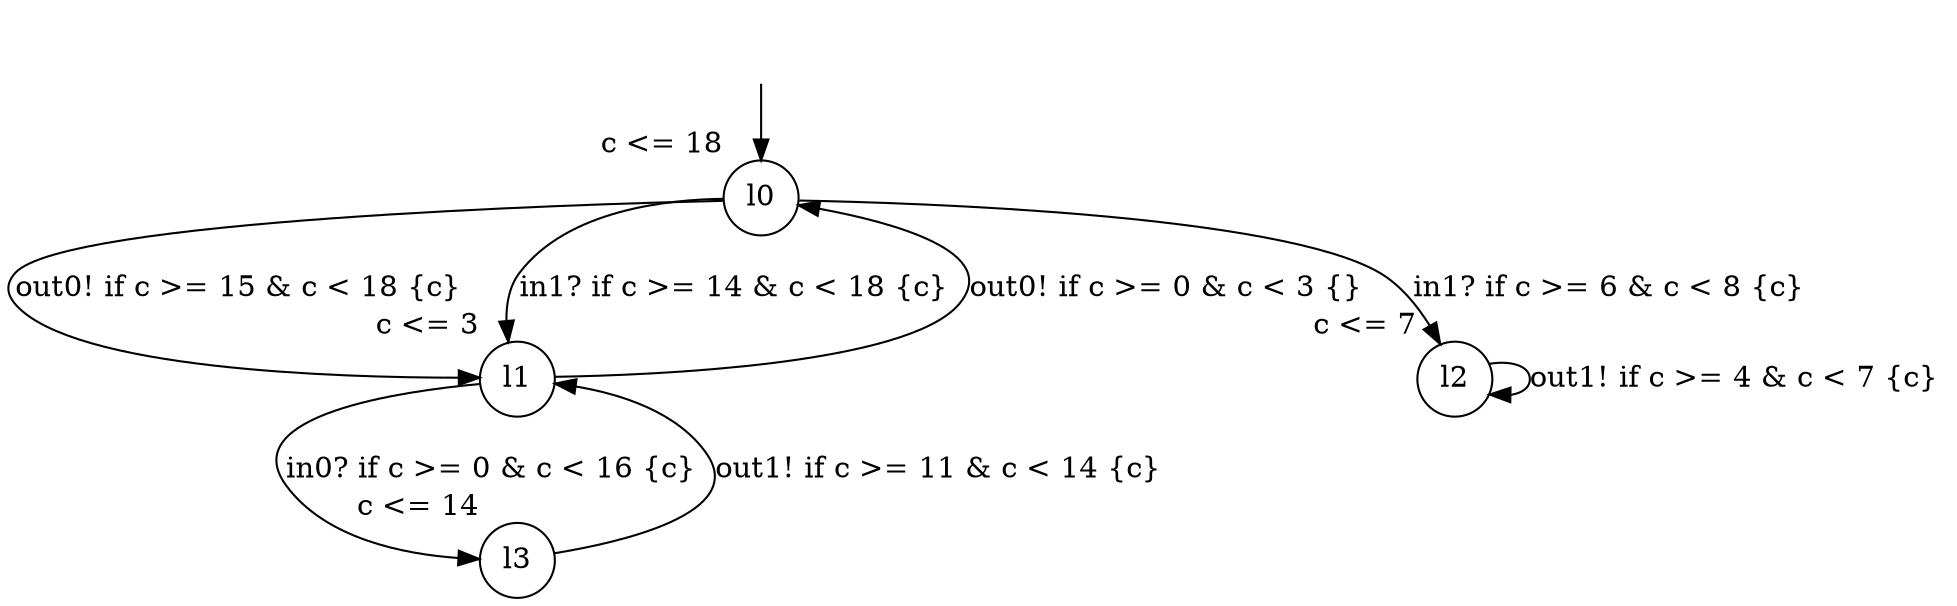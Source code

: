 digraph g {
__start0 [label="" shape="none"];
l0 [shape="circle" margin=0 label="l0", xlabel="c <= 18"];
l1 [shape="circle" margin=0 label="l1", xlabel="c <= 3"];
l2 [shape="circle" margin=0 label="l2", xlabel="c <= 7"];
l3 [shape="circle" margin=0 label="l3", xlabel="c <= 14"];
l0 -> l2 [label="in1? if c >= 6 & c < 8 {c} "];
l0 -> l1 [label="out0! if c >= 15 & c < 18 {c} "];
l0 -> l1 [label="in1? if c >= 14 & c < 18 {c} "];
l1 -> l3 [label="in0? if c >= 0 & c < 16 {c} "];
l1 -> l0 [label="out0! if c >= 0 & c < 3 {} "];
l2 -> l2 [label="out1! if c >= 4 & c < 7 {c} "];
l3 -> l1 [label="out1! if c >= 11 & c < 14 {c} "];
__start0 -> l0;
}
